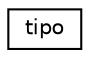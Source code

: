digraph "Graphical Class Hierarchy"
{
 // LATEX_PDF_SIZE
  edge [fontname="Helvetica",fontsize="10",labelfontname="Helvetica",labelfontsize="10"];
  node [fontname="Helvetica",fontsize="10",shape=record];
  rankdir="LR";
  Node0 [label="tipo",height=0.2,width=0.4,color="black", fillcolor="white", style="filled",URL="$structtipo.html",tooltip="The tipo struct EStructura que permite el manejo de los diferentes tipos de datos para el control de ..."];
}
